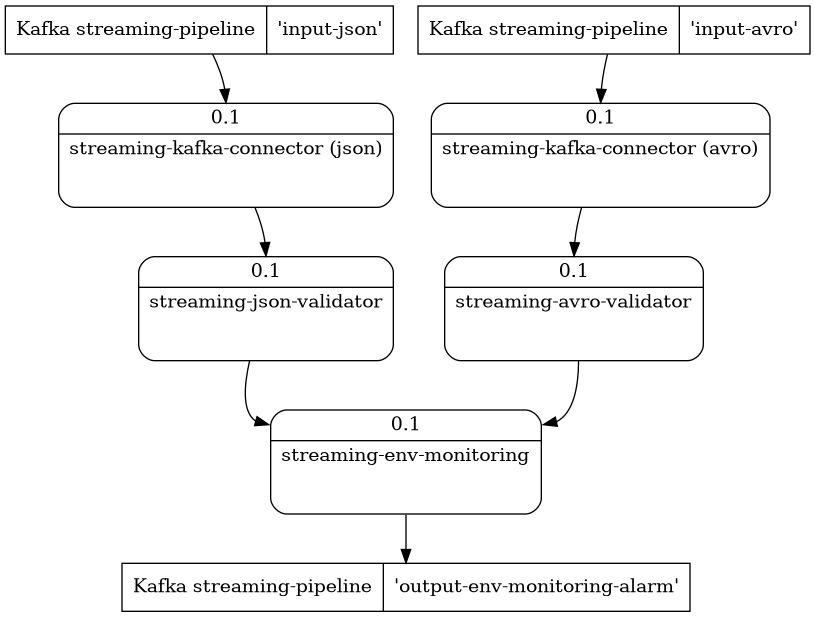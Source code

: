@startuml
digraph dfd{
	node[shape=record]

	"input-json" [label="<f0> Kafka streaming-pipeline|<f1> 'input-json'"];
	"input-avro" [label="<f0> Kafka streaming-pipeline|<f1> 'input-avro'"];
    "output-env-monitoring-alarm" [label="<f0> Kafka streaming-pipeline|<f1> 'output-env-monitoring-alarm'"];

    "streaming-kafka-connector (json)" [label="{<f0> 0.1|<f1> streaming-kafka-connector (json)\n\n\n}" shape=Mrecord];
    "input-json" -> "streaming-kafka-connector (json)":f0

    "streaming-kafka-connector (avro)" [label="{<f0> 0.1|<f1> streaming-kafka-connector (avro)\n\n\n}" shape=Mrecord];
    "input-avro" -> "streaming-kafka-connector (avro)":f0

   	"streaming-json-validator" [label="{<f0> 0.1|<f1> streaming-json-validator\n\n\n}" shape=Mrecord];
   	"streaming-kafka-connector (json)" -> "streaming-json-validator":f0

   	"streaming-avro-validator" [label="{<f0> 0.1|<f1> streaming-avro-validator\n\n\n}" shape=Mrecord];
   	"streaming-kafka-connector (avro)" -> "streaming-avro-validator":f0

   	"streaming-env-monitoring" [label="{<f0> 0.1|<f1> streaming-env-monitoring\n\n\n}" shape=Mrecord];
   	"streaming-json-validator" -> "streaming-env-monitoring":f0
   	"streaming-avro-validator" -> "streaming-env-monitoring":f0
    "streaming-env-monitoring":f1 -> "output-env-monitoring-alarm"


}
@enduml